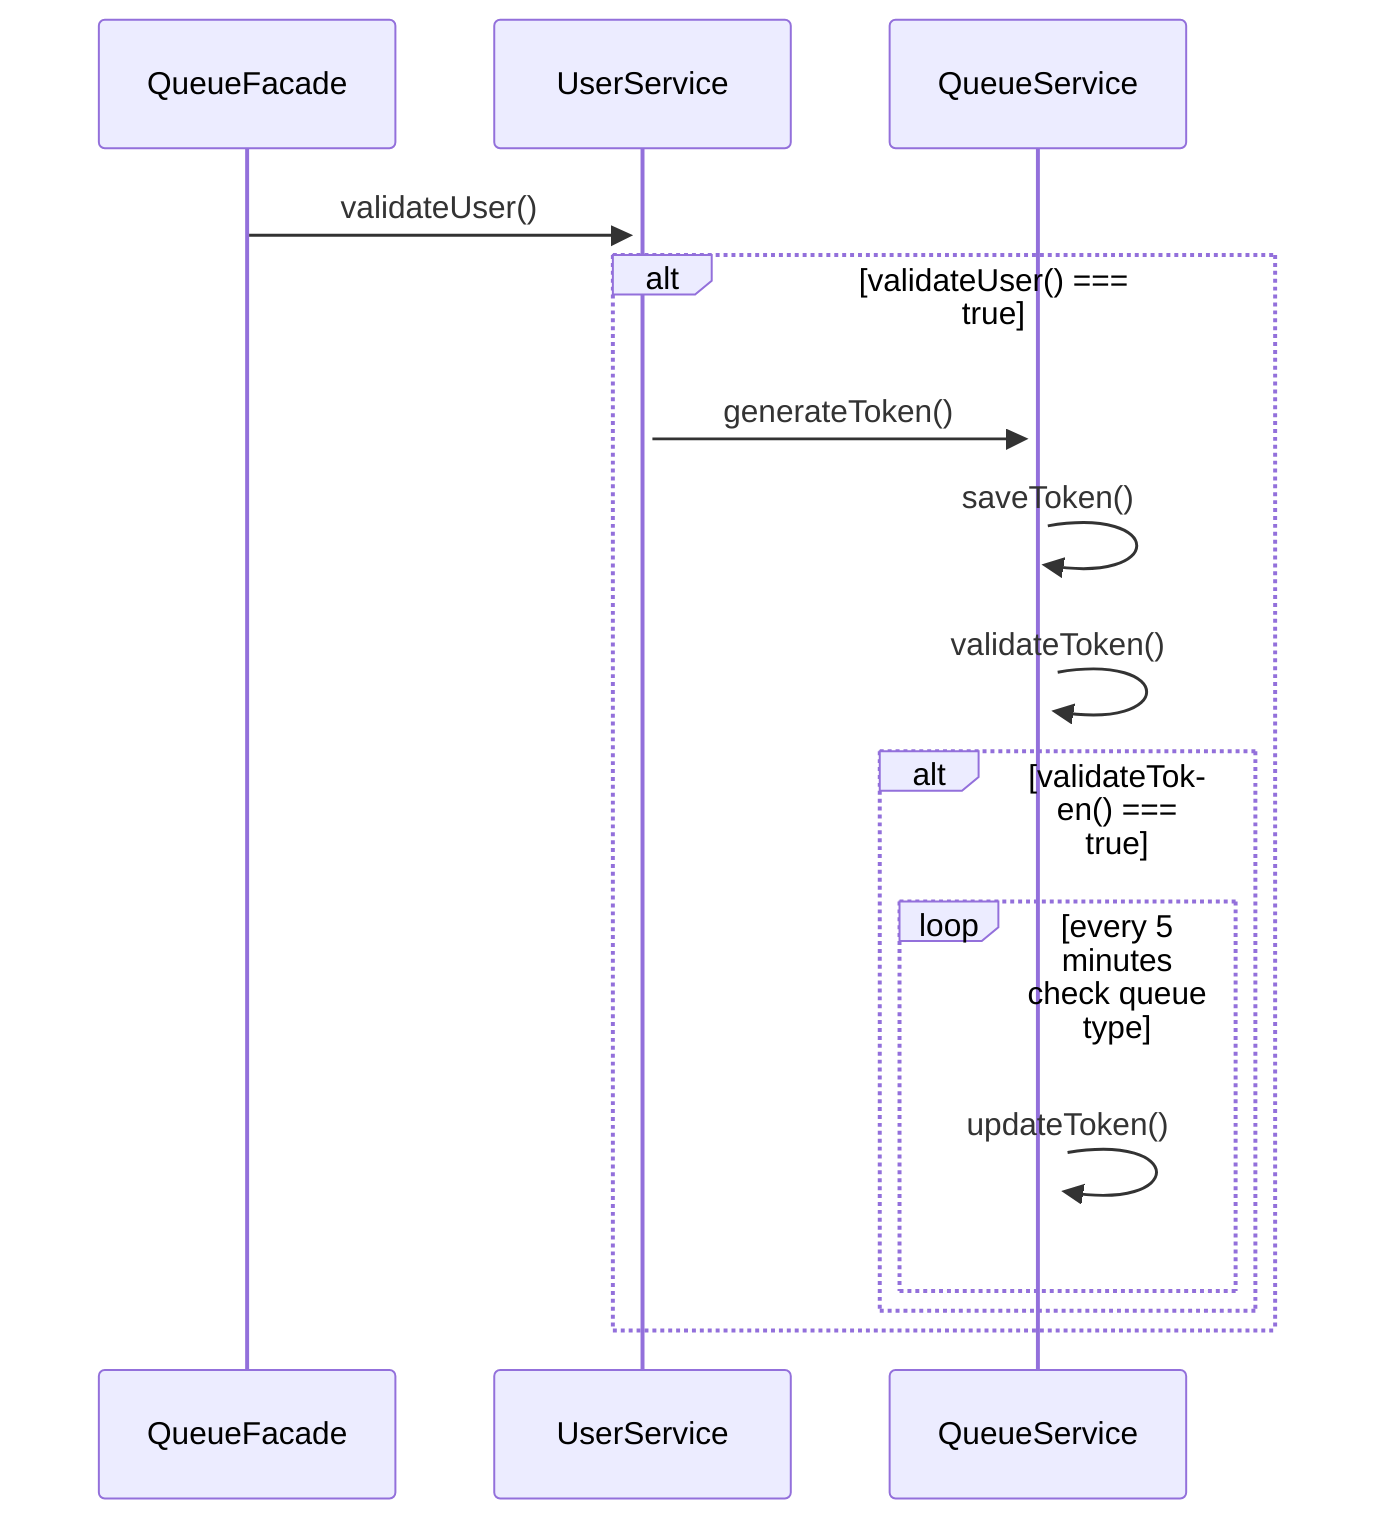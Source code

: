 sequenceDiagram
    participant QueueFacade as QueueFacade
    participant UserService as UserService
    participant QueueService as QueueService

    QueueFacade->>+UserService: validateUser()
    alt validateUser() === true
        UserService->>+QueueService: generateToken()
        QueueService->>+QueueService: saveToken()
        QueueService->>+QueueService: validateToken()
        alt validateToken() === true
            loop every 5 minutes check queue type
                QueueService->>+QueueService: updateToken()
            end
        end
    end
